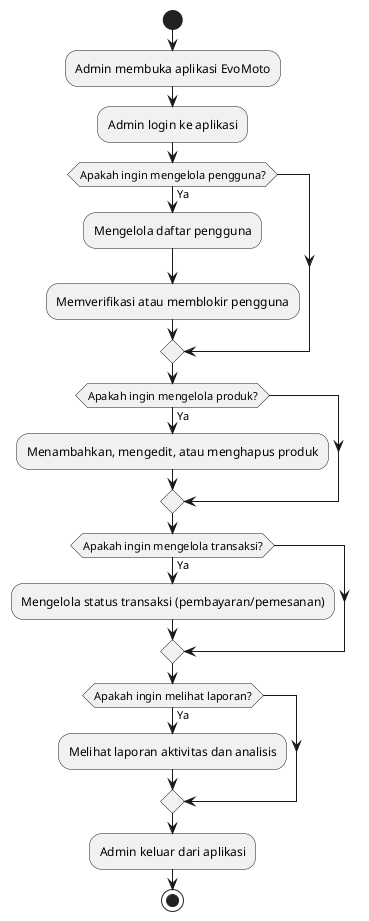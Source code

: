 @startuml
start

:Admin membuka aplikasi EvoMoto;
:Admin login ke aplikasi;

if (Apakah ingin mengelola pengguna?) then (Ya)
    :Mengelola daftar pengguna;
    :Memverifikasi atau memblokir pengguna;
endif

if (Apakah ingin mengelola produk?) then (Ya)
    :Menambahkan, mengedit, atau menghapus produk;
endif

if (Apakah ingin mengelola transaksi?) then (Ya)
    :Mengelola status transaksi (pembayaran/pemesanan);
endif

if (Apakah ingin melihat laporan?) then (Ya)
    :Melihat laporan aktivitas dan analisis;
endif

:Admin keluar dari aplikasi;
stop
@enduml